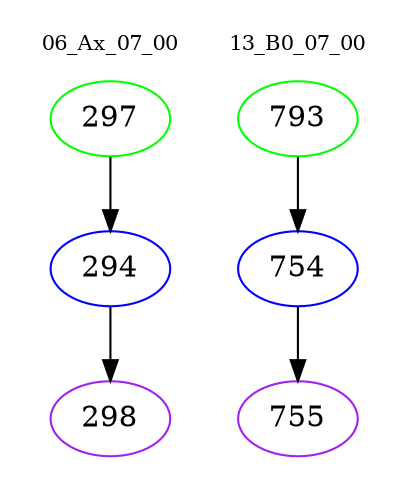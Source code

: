 digraph{
subgraph cluster_0 {
color = white
label = "06_Ax_07_00";
fontsize=10;
T0_297 [label="297", color="green"]
T0_297 -> T0_294 [color="black"]
T0_294 [label="294", color="blue"]
T0_294 -> T0_298 [color="black"]
T0_298 [label="298", color="purple"]
}
subgraph cluster_1 {
color = white
label = "13_B0_07_00";
fontsize=10;
T1_793 [label="793", color="green"]
T1_793 -> T1_754 [color="black"]
T1_754 [label="754", color="blue"]
T1_754 -> T1_755 [color="black"]
T1_755 [label="755", color="purple"]
}
}
